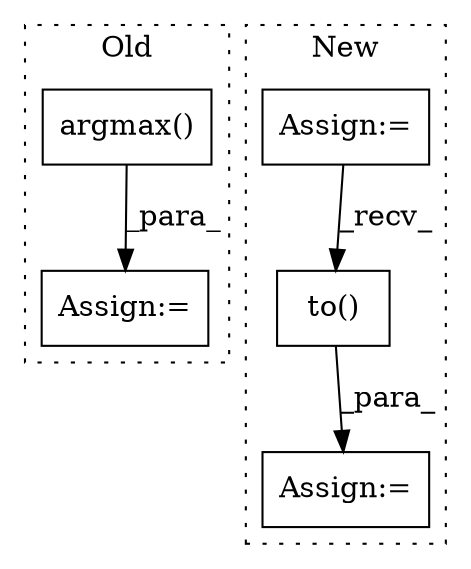 digraph G {
subgraph cluster0 {
1 [label="argmax()" a="75" s="5404,5424" l="19,1" shape="box"];
3 [label="Assign:=" a="68" s="5401" l="3" shape="box"];
label = "Old";
style="dotted";
}
subgraph cluster1 {
2 [label="to()" a="75" s="4719,4785" l="56,1" shape="box"];
4 [label="Assign:=" a="68" s="4716" l="3" shape="box"];
5 [label="Assign:=" a="68" s="4618" l="3" shape="box"];
label = "New";
style="dotted";
}
1 -> 3 [label="_para_"];
2 -> 4 [label="_para_"];
5 -> 2 [label="_recv_"];
}